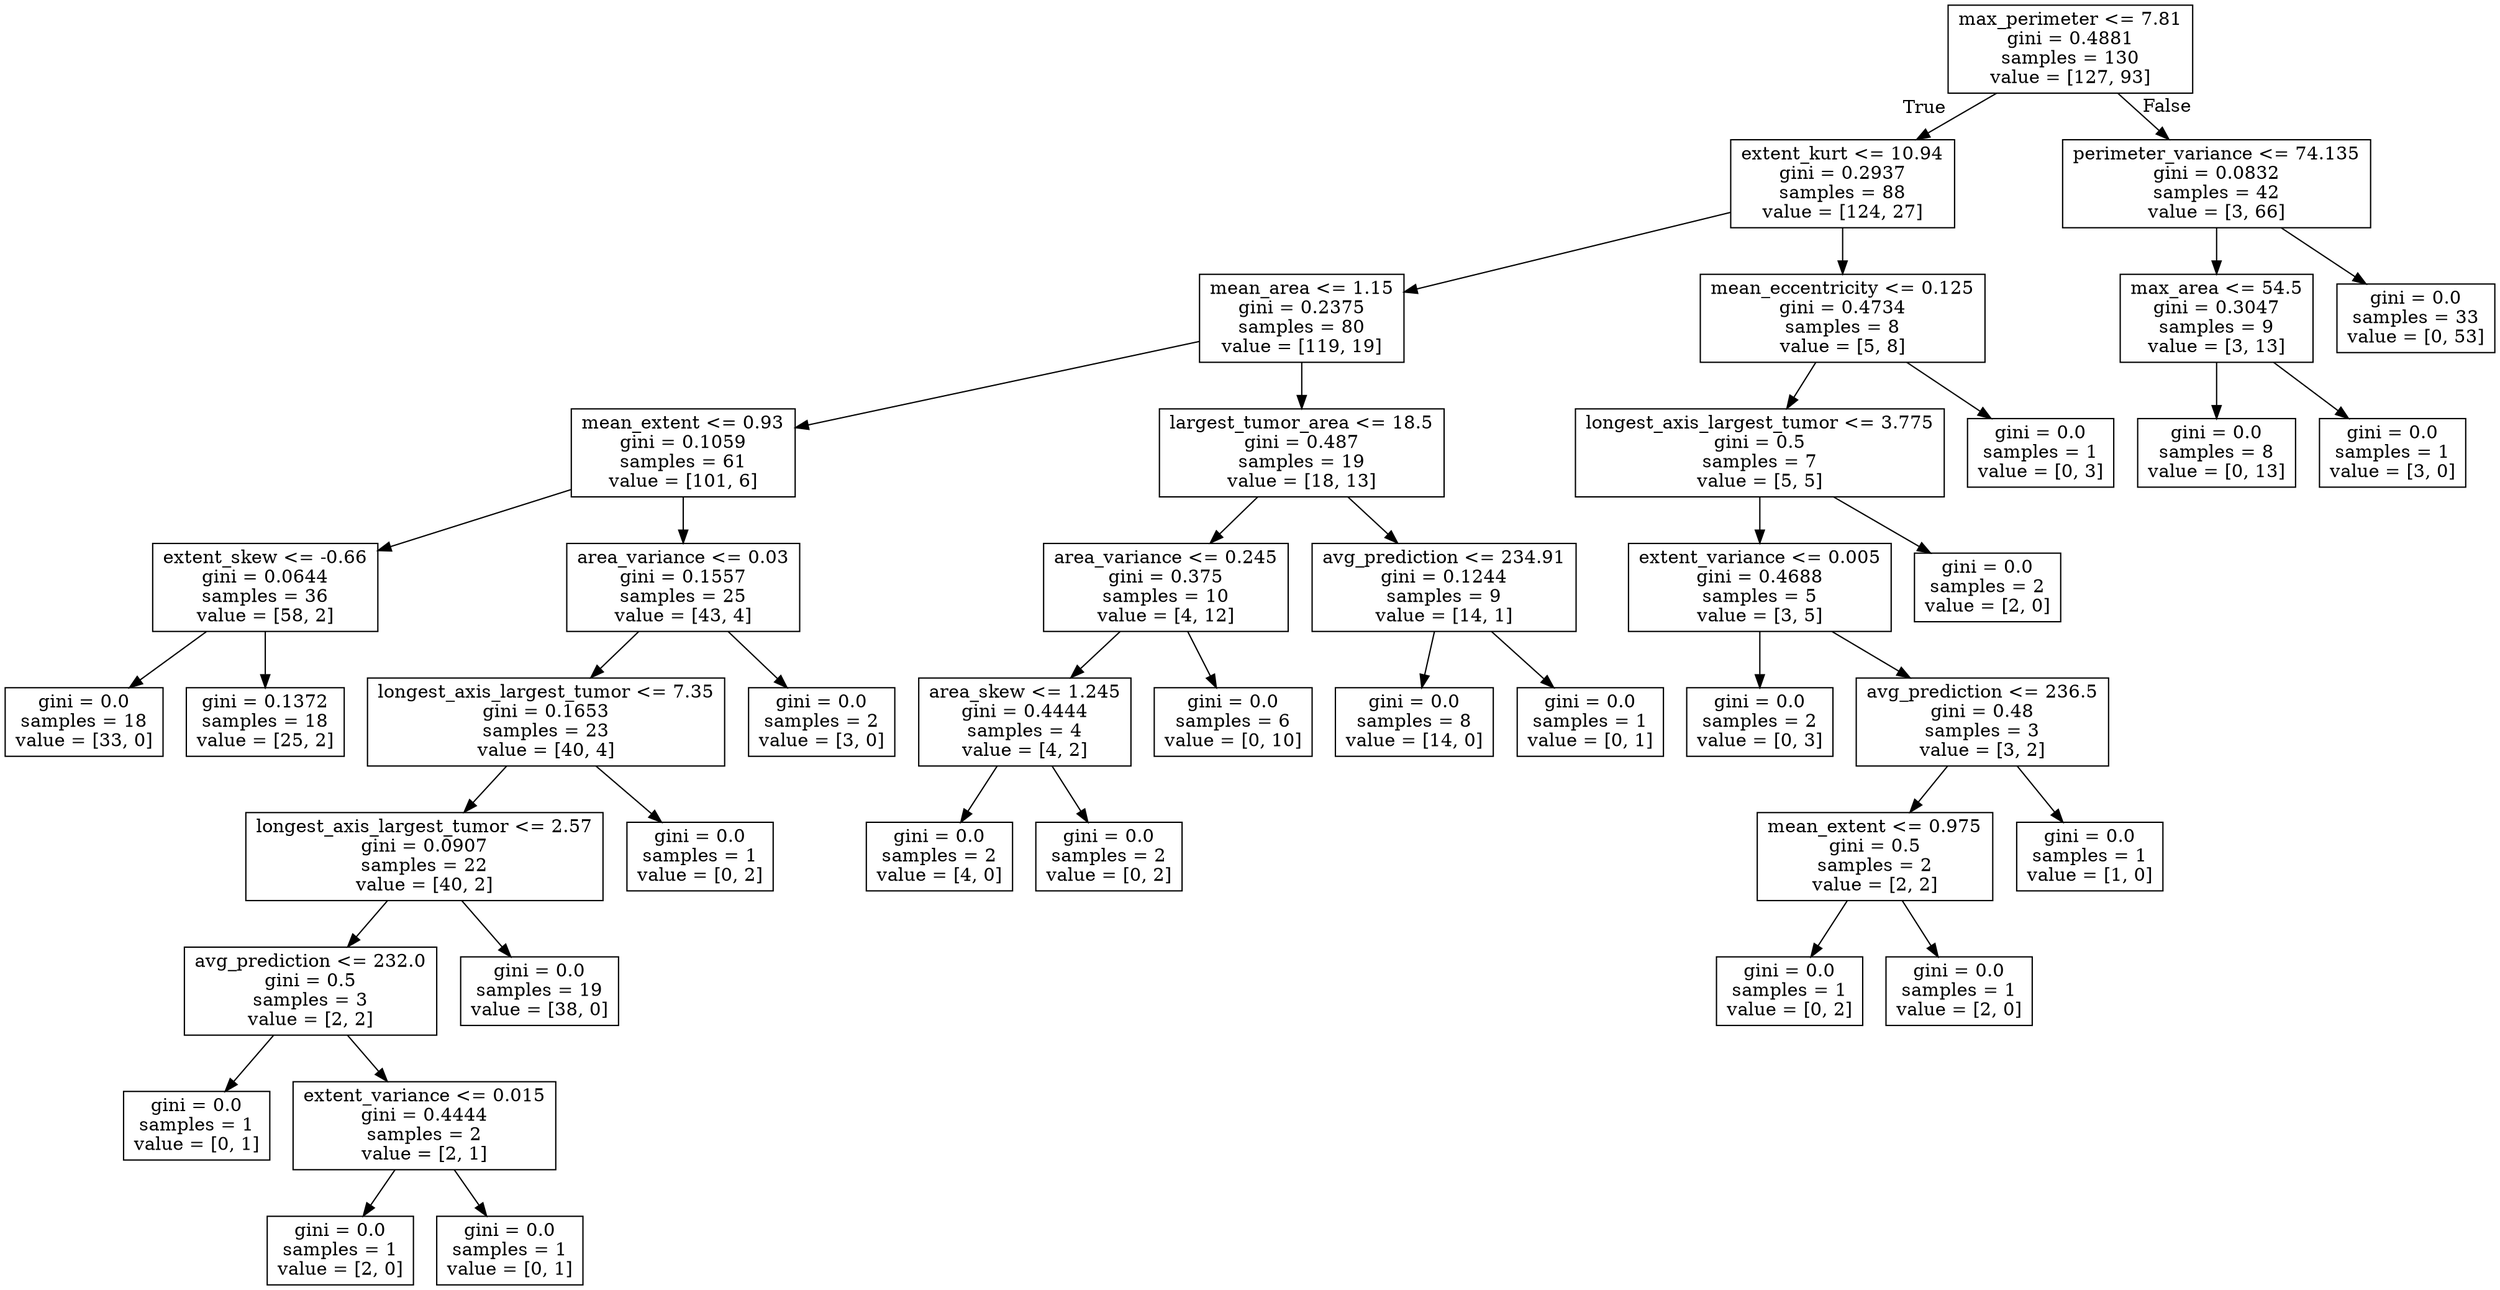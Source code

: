 digraph Tree {
node [shape=box] ;
0 [label="max_perimeter <= 7.81\ngini = 0.4881\nsamples = 130\nvalue = [127, 93]"] ;
1 [label="extent_kurt <= 10.94\ngini = 0.2937\nsamples = 88\nvalue = [124, 27]"] ;
0 -> 1 [labeldistance=2.5, labelangle=45, headlabel="True"] ;
2 [label="mean_area <= 1.15\ngini = 0.2375\nsamples = 80\nvalue = [119, 19]"] ;
1 -> 2 ;
3 [label="mean_extent <= 0.93\ngini = 0.1059\nsamples = 61\nvalue = [101, 6]"] ;
2 -> 3 ;
4 [label="extent_skew <= -0.66\ngini = 0.0644\nsamples = 36\nvalue = [58, 2]"] ;
3 -> 4 ;
5 [label="gini = 0.0\nsamples = 18\nvalue = [33, 0]"] ;
4 -> 5 ;
6 [label="gini = 0.1372\nsamples = 18\nvalue = [25, 2]"] ;
4 -> 6 ;
7 [label="area_variance <= 0.03\ngini = 0.1557\nsamples = 25\nvalue = [43, 4]"] ;
3 -> 7 ;
8 [label="longest_axis_largest_tumor <= 7.35\ngini = 0.1653\nsamples = 23\nvalue = [40, 4]"] ;
7 -> 8 ;
9 [label="longest_axis_largest_tumor <= 2.57\ngini = 0.0907\nsamples = 22\nvalue = [40, 2]"] ;
8 -> 9 ;
10 [label="avg_prediction <= 232.0\ngini = 0.5\nsamples = 3\nvalue = [2, 2]"] ;
9 -> 10 ;
11 [label="gini = 0.0\nsamples = 1\nvalue = [0, 1]"] ;
10 -> 11 ;
12 [label="extent_variance <= 0.015\ngini = 0.4444\nsamples = 2\nvalue = [2, 1]"] ;
10 -> 12 ;
13 [label="gini = 0.0\nsamples = 1\nvalue = [2, 0]"] ;
12 -> 13 ;
14 [label="gini = 0.0\nsamples = 1\nvalue = [0, 1]"] ;
12 -> 14 ;
15 [label="gini = 0.0\nsamples = 19\nvalue = [38, 0]"] ;
9 -> 15 ;
16 [label="gini = 0.0\nsamples = 1\nvalue = [0, 2]"] ;
8 -> 16 ;
17 [label="gini = 0.0\nsamples = 2\nvalue = [3, 0]"] ;
7 -> 17 ;
18 [label="largest_tumor_area <= 18.5\ngini = 0.487\nsamples = 19\nvalue = [18, 13]"] ;
2 -> 18 ;
19 [label="area_variance <= 0.245\ngini = 0.375\nsamples = 10\nvalue = [4, 12]"] ;
18 -> 19 ;
20 [label="area_skew <= 1.245\ngini = 0.4444\nsamples = 4\nvalue = [4, 2]"] ;
19 -> 20 ;
21 [label="gini = 0.0\nsamples = 2\nvalue = [4, 0]"] ;
20 -> 21 ;
22 [label="gini = 0.0\nsamples = 2\nvalue = [0, 2]"] ;
20 -> 22 ;
23 [label="gini = 0.0\nsamples = 6\nvalue = [0, 10]"] ;
19 -> 23 ;
24 [label="avg_prediction <= 234.91\ngini = 0.1244\nsamples = 9\nvalue = [14, 1]"] ;
18 -> 24 ;
25 [label="gini = 0.0\nsamples = 8\nvalue = [14, 0]"] ;
24 -> 25 ;
26 [label="gini = 0.0\nsamples = 1\nvalue = [0, 1]"] ;
24 -> 26 ;
27 [label="mean_eccentricity <= 0.125\ngini = 0.4734\nsamples = 8\nvalue = [5, 8]"] ;
1 -> 27 ;
28 [label="longest_axis_largest_tumor <= 3.775\ngini = 0.5\nsamples = 7\nvalue = [5, 5]"] ;
27 -> 28 ;
29 [label="extent_variance <= 0.005\ngini = 0.4688\nsamples = 5\nvalue = [3, 5]"] ;
28 -> 29 ;
30 [label="gini = 0.0\nsamples = 2\nvalue = [0, 3]"] ;
29 -> 30 ;
31 [label="avg_prediction <= 236.5\ngini = 0.48\nsamples = 3\nvalue = [3, 2]"] ;
29 -> 31 ;
32 [label="mean_extent <= 0.975\ngini = 0.5\nsamples = 2\nvalue = [2, 2]"] ;
31 -> 32 ;
33 [label="gini = 0.0\nsamples = 1\nvalue = [0, 2]"] ;
32 -> 33 ;
34 [label="gini = 0.0\nsamples = 1\nvalue = [2, 0]"] ;
32 -> 34 ;
35 [label="gini = 0.0\nsamples = 1\nvalue = [1, 0]"] ;
31 -> 35 ;
36 [label="gini = 0.0\nsamples = 2\nvalue = [2, 0]"] ;
28 -> 36 ;
37 [label="gini = 0.0\nsamples = 1\nvalue = [0, 3]"] ;
27 -> 37 ;
38 [label="perimeter_variance <= 74.135\ngini = 0.0832\nsamples = 42\nvalue = [3, 66]"] ;
0 -> 38 [labeldistance=2.5, labelangle=-45, headlabel="False"] ;
39 [label="max_area <= 54.5\ngini = 0.3047\nsamples = 9\nvalue = [3, 13]"] ;
38 -> 39 ;
40 [label="gini = 0.0\nsamples = 8\nvalue = [0, 13]"] ;
39 -> 40 ;
41 [label="gini = 0.0\nsamples = 1\nvalue = [3, 0]"] ;
39 -> 41 ;
42 [label="gini = 0.0\nsamples = 33\nvalue = [0, 53]"] ;
38 -> 42 ;
}